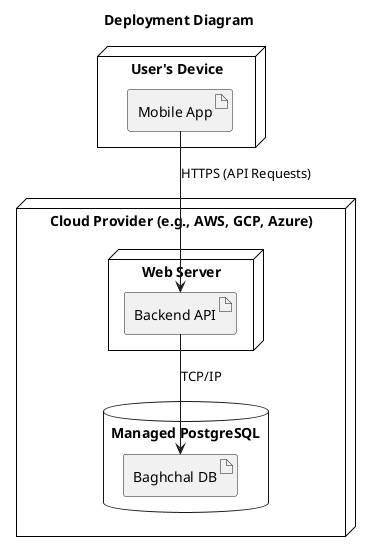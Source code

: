 @startuml
' skinparam to improve the look and feel
skinparam node {
  BackgroundColor White
  ArrowColor Black
  BorderColor Black
}
skinparam shadowing false
skinparam monochrome true

title Deployment Diagram

node "User's Device" {
  artifact "Mobile App" as App
}

node "Cloud Provider (e.g., AWS, GCP, Azure)" {
  node "Web Server" {
    artifact "Backend API" as API
  }
  
  database "Managed PostgreSQL" {
    artifact "Baghchal DB" as DB
  }
}

App --> API : "HTTPS (API Requests)"
API --> DB : "TCP/IP"

@enduml 